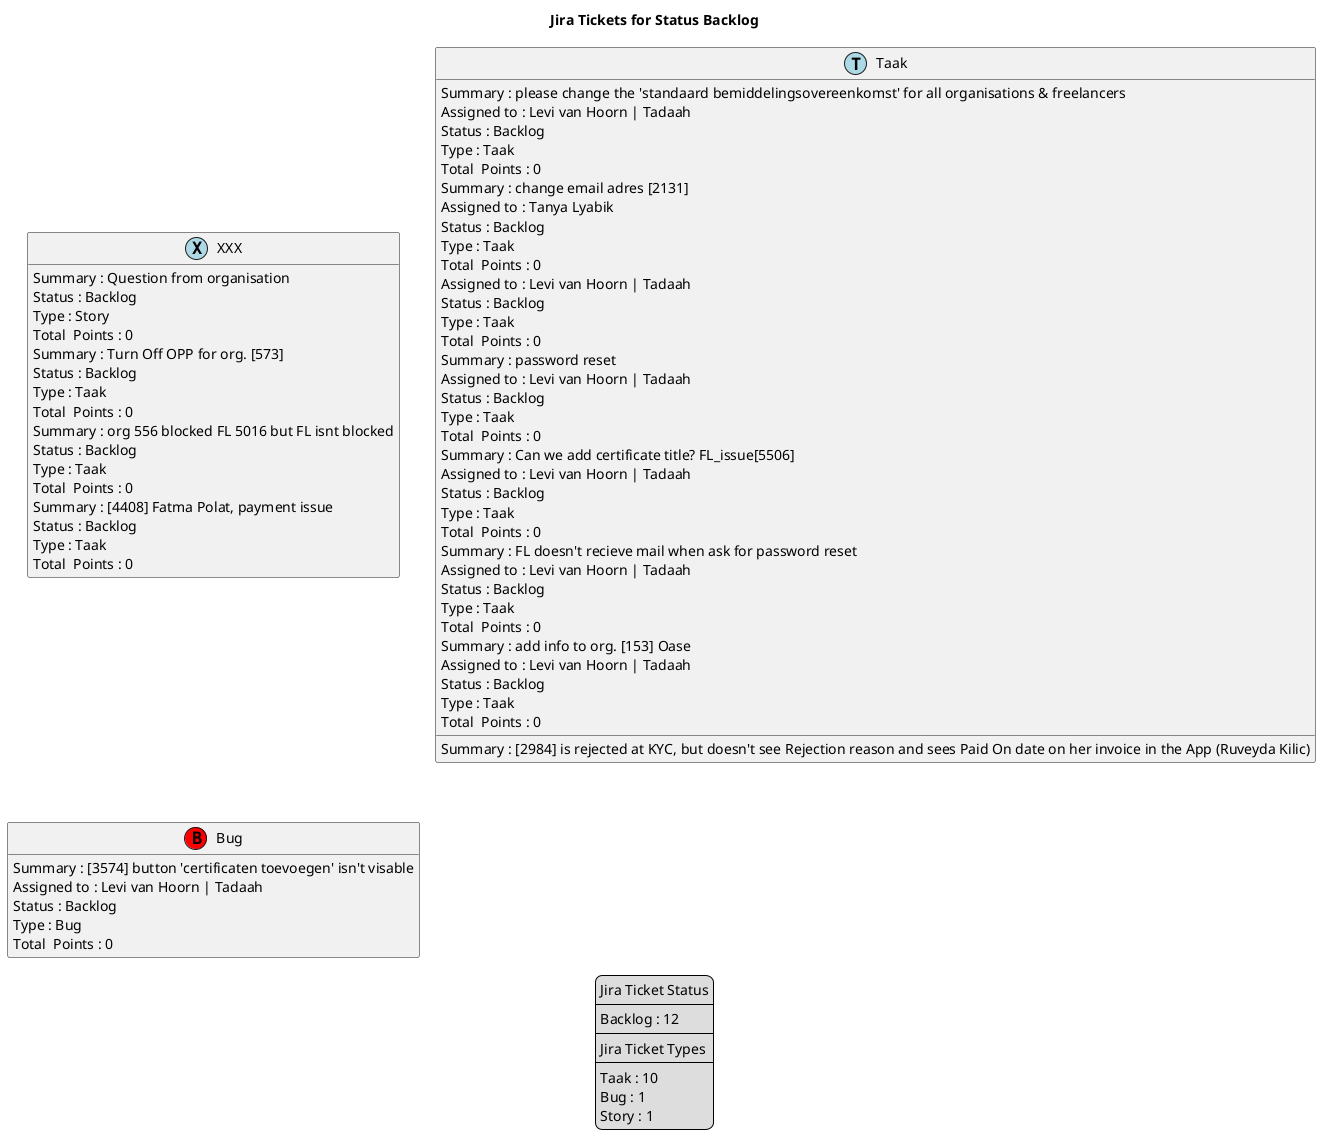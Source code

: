 @startuml
'https://plantuml.com/class-diagram

' GENERATE CLASS DIAGRAM ===========
' Generated at    : Thu Feb 13 13:30:50 CET 2025

title Jira Tickets for Status Backlog
hide empty members

legend
Jira Ticket Status
----
Backlog : 12
----
Jira Ticket Types
----
Taak : 10
Bug : 1
Story : 1
end legend


' Tickets =======
class "XXX" << (X,lightblue) >> {
 Summary : Question from organisation
 Status : Backlog
 Type : Story
Total  Points : 0
}

class "Taak" << (T,lightblue) >> {
 Summary : please change the 'standaard bemiddelingsovereenkomst' for all organisations & freelancers
 Assigned to : Levi van Hoorn | Tadaah
 Status : Backlog
 Type : Taak
Total  Points : 0
}

class "Taak" << (T,lightblue) >> {
 Summary : change email adres [2131]
 Assigned to : Tanya Lyabik
 Status : Backlog
 Type : Taak
Total  Points : 0
}

class "Taak" << (T,lightblue) >> {
 Summary : [2984] is rejected at KYC, but doesn't see Rejection reason and sees Paid On date on her invoice in the App (Ruveyda Kilic)
 Assigned to : Levi van Hoorn | Tadaah
 Status : Backlog
 Type : Taak
Total  Points : 0
}

class "Taak" << (T,lightblue) >> {
 Summary : password reset
 Assigned to : Levi van Hoorn | Tadaah
 Status : Backlog
 Type : Taak
Total  Points : 0
}

class "Taak" << (T,lightblue) >> {
 Summary : Can we add certificate title? FL_issue[5506]
 Assigned to : Levi van Hoorn | Tadaah
 Status : Backlog
 Type : Taak
Total  Points : 0
}

class "Taak" << (T,lightblue) >> {
 Summary : FL doesn't recieve mail when ask for password reset
 Assigned to : Levi van Hoorn | Tadaah
 Status : Backlog
 Type : Taak
Total  Points : 0
}

class "Taak" << (T,lightblue) >> {
 Summary : add info to org. [153] Oase
 Assigned to : Levi van Hoorn | Tadaah
 Status : Backlog
 Type : Taak
Total  Points : 0
}

class "Bug" << (B,red) >> {
 Summary : [3574] button 'certificaten toevoegen' isn't visable
 Assigned to : Levi van Hoorn | Tadaah
 Status : Backlog
 Type : Bug
Total  Points : 0
}

class "XXX" << (X,lightblue) >> {
 Summary : Turn Off OPP for org. [573]
 Status : Backlog
 Type : Taak
Total  Points : 0
}

class "XXX" << (X,lightblue) >> {
 Summary : org 556 blocked FL 5016 but FL isnt blocked
 Status : Backlog
 Type : Taak
Total  Points : 0
}

class "XXX" << (X,lightblue) >> {
 Summary : [4408] Fatma Polat, payment issue
 Status : Backlog
 Type : Taak
Total  Points : 0
}



' Links =======


@enduml
